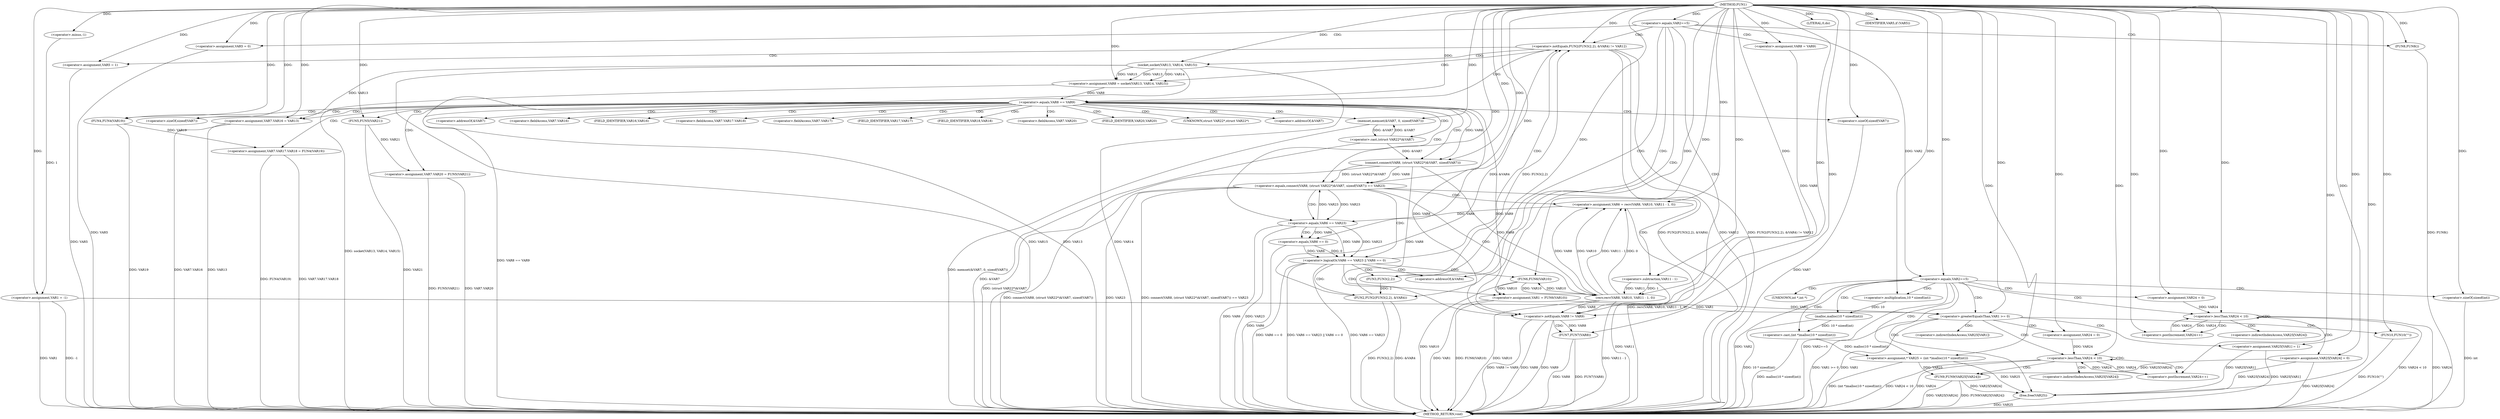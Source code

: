 digraph FUN1 {  
"1000100" [label = "(METHOD,FUN1)" ]
"1000288" [label = "(METHOD_RETURN,void)" ]
"1000103" [label = "(<operator>.assignment,VAR1 = -1)" ]
"1000105" [label = "(<operator>.minus,-1)" ]
"1000108" [label = "(<operator>.equals,VAR2==5)" ]
"1000115" [label = "(<operator>.assignment,VAR5 = 0)" ]
"1000121" [label = "(<operator>.assignment,VAR8 = VAR9)" ]
"1000128" [label = "(<operator>.notEquals,FUN2(FUN3(2,2), &VAR4) != VAR12)" ]
"1000129" [label = "(FUN2,FUN2(FUN3(2,2), &VAR4))" ]
"1000130" [label = "(FUN3,FUN3(2,2))" ]
"1000138" [label = "(<operator>.assignment,VAR5 = 1)" ]
"1000141" [label = "(<operator>.assignment,VAR8 = socket(VAR13, VAR14, VAR15))" ]
"1000143" [label = "(socket,socket(VAR13, VAR14, VAR15))" ]
"1000148" [label = "(<operator>.equals,VAR8 == VAR9)" ]
"1000153" [label = "(memset,memset(&VAR7, 0, sizeof(VAR7)))" ]
"1000157" [label = "(<operator>.sizeOf,sizeof(VAR7))" ]
"1000159" [label = "(<operator>.assignment,VAR7.VAR16 = VAR13)" ]
"1000164" [label = "(<operator>.assignment,VAR7.VAR17.VAR18 = FUN4(VAR19))" ]
"1000170" [label = "(FUN4,FUN4(VAR19))" ]
"1000172" [label = "(<operator>.assignment,VAR7.VAR20 = FUN5(VAR21))" ]
"1000176" [label = "(FUN5,FUN5(VAR21))" ]
"1000179" [label = "(<operator>.equals,connect(VAR8, (struct VAR22*)&VAR7, sizeof(VAR7)) == VAR23)" ]
"1000180" [label = "(connect,connect(VAR8, (struct VAR22*)&VAR7, sizeof(VAR7)))" ]
"1000182" [label = "(<operator>.cast,(struct VAR22*)&VAR7)" ]
"1000186" [label = "(<operator>.sizeOf,sizeof(VAR7))" ]
"1000191" [label = "(<operator>.assignment,VAR6 = recv(VAR8, VAR10, VAR11 - 1, 0))" ]
"1000193" [label = "(recv,recv(VAR8, VAR10, VAR11 - 1, 0))" ]
"1000196" [label = "(<operator>.subtraction,VAR11 - 1)" ]
"1000201" [label = "(<operator>.logicalOr,VAR6 == VAR23 || VAR6 == 0)" ]
"1000202" [label = "(<operator>.equals,VAR6 == VAR23)" ]
"1000205" [label = "(<operator>.equals,VAR6 == 0)" ]
"1000210" [label = "(<operator>.assignment,VAR1 = FUN6(VAR10))" ]
"1000212" [label = "(FUN6,FUN6(VAR10))" ]
"1000214" [label = "(LITERAL,0,do)" ]
"1000216" [label = "(<operator>.notEquals,VAR8 != VAR9)" ]
"1000220" [label = "(FUN7,FUN7(VAR8))" ]
"1000223" [label = "(IDENTIFIER,VAR5,if (VAR5))" ]
"1000225" [label = "(FUN8,FUN8())" ]
"1000227" [label = "(<operator>.equals,VAR2==5)" ]
"1000234" [label = "(<operator>.assignment,* VAR25 = (int *)malloc(10 * sizeof(int)))" ]
"1000236" [label = "(<operator>.cast,(int *)malloc(10 * sizeof(int)))" ]
"1000238" [label = "(malloc,malloc(10 * sizeof(int)))" ]
"1000239" [label = "(<operator>.multiplication,10 * sizeof(int))" ]
"1000241" [label = "(<operator>.sizeOf,sizeof(int))" ]
"1000244" [label = "(<operator>.assignment,VAR24 = 0)" ]
"1000247" [label = "(<operator>.lessThan,VAR24 < 10)" ]
"1000250" [label = "(<operator>.postIncrement,VAR24++)" ]
"1000253" [label = "(<operator>.assignment,VAR25[VAR24] = 0)" ]
"1000259" [label = "(<operator>.greaterEqualsThan,VAR1 >= 0)" ]
"1000263" [label = "(<operator>.assignment,VAR25[VAR1] = 1)" ]
"1000269" [label = "(<operator>.assignment,VAR24 = 0)" ]
"1000272" [label = "(<operator>.lessThan,VAR24 < 10)" ]
"1000275" [label = "(<operator>.postIncrement,VAR24++)" ]
"1000278" [label = "(FUN9,FUN9(VAR25[VAR24]))" ]
"1000284" [label = "(FUN10,FUN10(\"\"))" ]
"1000286" [label = "(free,free(VAR25))" ]
"1000133" [label = "(<operator>.addressOf,&VAR4)" ]
"1000154" [label = "(<operator>.addressOf,&VAR7)" ]
"1000160" [label = "(<operator>.fieldAccess,VAR7.VAR16)" ]
"1000162" [label = "(FIELD_IDENTIFIER,VAR16,VAR16)" ]
"1000165" [label = "(<operator>.fieldAccess,VAR7.VAR17.VAR18)" ]
"1000166" [label = "(<operator>.fieldAccess,VAR7.VAR17)" ]
"1000168" [label = "(FIELD_IDENTIFIER,VAR17,VAR17)" ]
"1000169" [label = "(FIELD_IDENTIFIER,VAR18,VAR18)" ]
"1000173" [label = "(<operator>.fieldAccess,VAR7.VAR20)" ]
"1000175" [label = "(FIELD_IDENTIFIER,VAR20,VAR20)" ]
"1000183" [label = "(UNKNOWN,struct VAR22*,struct VAR22*)" ]
"1000184" [label = "(<operator>.addressOf,&VAR7)" ]
"1000237" [label = "(UNKNOWN,int *,int *)" ]
"1000254" [label = "(<operator>.indirectIndexAccess,VAR25[VAR24])" ]
"1000264" [label = "(<operator>.indirectIndexAccess,VAR25[VAR1])" ]
"1000279" [label = "(<operator>.indirectIndexAccess,VAR25[VAR24])" ]
  "1000103" -> "1000288"  [ label = "DDG: -1"] 
  "1000153" -> "1000288"  [ label = "DDG: memset(&VAR7, 0, sizeof(VAR7))"] 
  "1000278" -> "1000288"  [ label = "DDG: FUN9(VAR25[VAR24])"] 
  "1000129" -> "1000288"  [ label = "DDG: &VAR4"] 
  "1000210" -> "1000288"  [ label = "DDG: FUN6(VAR10)"] 
  "1000201" -> "1000288"  [ label = "DDG: VAR6 == 0"] 
  "1000247" -> "1000288"  [ label = "DDG: VAR24 < 10"] 
  "1000180" -> "1000288"  [ label = "DDG: (struct VAR22*)&VAR7"] 
  "1000259" -> "1000288"  [ label = "DDG: VAR1 >= 0"] 
  "1000179" -> "1000288"  [ label = "DDG: VAR23"] 
  "1000247" -> "1000288"  [ label = "DDG: VAR24"] 
  "1000129" -> "1000288"  [ label = "DDG: FUN3(2,2)"] 
  "1000259" -> "1000288"  [ label = "DDG: VAR1"] 
  "1000186" -> "1000288"  [ label = "DDG: VAR7"] 
  "1000225" -> "1000288"  [ label = "DDG: FUN8()"] 
  "1000220" -> "1000288"  [ label = "DDG: VAR8"] 
  "1000201" -> "1000288"  [ label = "DDG: VAR6 == VAR23 || VAR6 == 0"] 
  "1000227" -> "1000288"  [ label = "DDG: VAR2==5"] 
  "1000284" -> "1000288"  [ label = "DDG: FUN10(\"\")"] 
  "1000234" -> "1000288"  [ label = "DDG: (int *)malloc(10 * sizeof(int))"] 
  "1000238" -> "1000288"  [ label = "DDG: 10 * sizeof(int)"] 
  "1000216" -> "1000288"  [ label = "DDG: VAR8 != VAR9"] 
  "1000286" -> "1000288"  [ label = "DDG: VAR25"] 
  "1000179" -> "1000288"  [ label = "DDG: connect(VAR8, (struct VAR22*)&VAR7, sizeof(VAR7)) == VAR23"] 
  "1000103" -> "1000288"  [ label = "DDG: VAR1"] 
  "1000216" -> "1000288"  [ label = "DDG: VAR8"] 
  "1000236" -> "1000288"  [ label = "DDG: malloc(10 * sizeof(int))"] 
  "1000159" -> "1000288"  [ label = "DDG: VAR7.VAR16"] 
  "1000227" -> "1000288"  [ label = "DDG: VAR2"] 
  "1000253" -> "1000288"  [ label = "DDG: VAR25[VAR24]"] 
  "1000205" -> "1000288"  [ label = "DDG: VAR6"] 
  "1000138" -> "1000288"  [ label = "DDG: VAR5"] 
  "1000193" -> "1000288"  [ label = "DDG: VAR10"] 
  "1000182" -> "1000288"  [ label = "DDG: &VAR7"] 
  "1000128" -> "1000288"  [ label = "DDG: FUN2(FUN3(2,2), &VAR4)"] 
  "1000143" -> "1000288"  [ label = "DDG: VAR13"] 
  "1000179" -> "1000288"  [ label = "DDG: connect(VAR8, (struct VAR22*)&VAR7, sizeof(VAR7))"] 
  "1000263" -> "1000288"  [ label = "DDG: VAR25[VAR1]"] 
  "1000216" -> "1000288"  [ label = "DDG: VAR9"] 
  "1000202" -> "1000288"  [ label = "DDG: VAR6"] 
  "1000148" -> "1000288"  [ label = "DDG: VAR8 == VAR9"] 
  "1000172" -> "1000288"  [ label = "DDG: FUN5(VAR21)"] 
  "1000196" -> "1000288"  [ label = "DDG: VAR11"] 
  "1000272" -> "1000288"  [ label = "DDG: VAR24"] 
  "1000212" -> "1000288"  [ label = "DDG: VAR10"] 
  "1000128" -> "1000288"  [ label = "DDG: VAR12"] 
  "1000191" -> "1000288"  [ label = "DDG: recv(VAR8, VAR10, VAR11 - 1, 0)"] 
  "1000210" -> "1000288"  [ label = "DDG: VAR1"] 
  "1000172" -> "1000288"  [ label = "DDG: VAR7.VAR20"] 
  "1000141" -> "1000288"  [ label = "DDG: socket(VAR13, VAR14, VAR15)"] 
  "1000241" -> "1000288"  [ label = "DDG: int"] 
  "1000143" -> "1000288"  [ label = "DDG: VAR14"] 
  "1000220" -> "1000288"  [ label = "DDG: FUN7(VAR8)"] 
  "1000170" -> "1000288"  [ label = "DDG: VAR19"] 
  "1000176" -> "1000288"  [ label = "DDG: VAR21"] 
  "1000164" -> "1000288"  [ label = "DDG: FUN4(VAR19)"] 
  "1000128" -> "1000288"  [ label = "DDG: FUN2(FUN3(2,2), &VAR4) != VAR12"] 
  "1000272" -> "1000288"  [ label = "DDG: VAR24 < 10"] 
  "1000159" -> "1000288"  [ label = "DDG: VAR13"] 
  "1000193" -> "1000288"  [ label = "DDG: VAR11 - 1"] 
  "1000143" -> "1000288"  [ label = "DDG: VAR15"] 
  "1000278" -> "1000288"  [ label = "DDG: VAR25[VAR24]"] 
  "1000115" -> "1000288"  [ label = "DDG: VAR5"] 
  "1000201" -> "1000288"  [ label = "DDG: VAR6 == VAR23"] 
  "1000202" -> "1000288"  [ label = "DDG: VAR23"] 
  "1000164" -> "1000288"  [ label = "DDG: VAR7.VAR17.VAR18"] 
  "1000105" -> "1000103"  [ label = "DDG: 1"] 
  "1000100" -> "1000103"  [ label = "DDG: "] 
  "1000100" -> "1000105"  [ label = "DDG: "] 
  "1000100" -> "1000108"  [ label = "DDG: "] 
  "1000100" -> "1000115"  [ label = "DDG: "] 
  "1000100" -> "1000121"  [ label = "DDG: "] 
  "1000129" -> "1000128"  [ label = "DDG: FUN3(2,2)"] 
  "1000129" -> "1000128"  [ label = "DDG: &VAR4"] 
  "1000130" -> "1000129"  [ label = "DDG: 2"] 
  "1000100" -> "1000130"  [ label = "DDG: "] 
  "1000100" -> "1000128"  [ label = "DDG: "] 
  "1000100" -> "1000138"  [ label = "DDG: "] 
  "1000143" -> "1000141"  [ label = "DDG: VAR13"] 
  "1000143" -> "1000141"  [ label = "DDG: VAR14"] 
  "1000143" -> "1000141"  [ label = "DDG: VAR15"] 
  "1000100" -> "1000141"  [ label = "DDG: "] 
  "1000100" -> "1000143"  [ label = "DDG: "] 
  "1000141" -> "1000148"  [ label = "DDG: VAR8"] 
  "1000100" -> "1000148"  [ label = "DDG: "] 
  "1000182" -> "1000153"  [ label = "DDG: &VAR7"] 
  "1000100" -> "1000153"  [ label = "DDG: "] 
  "1000100" -> "1000157"  [ label = "DDG: "] 
  "1000143" -> "1000159"  [ label = "DDG: VAR13"] 
  "1000100" -> "1000159"  [ label = "DDG: "] 
  "1000170" -> "1000164"  [ label = "DDG: VAR19"] 
  "1000100" -> "1000170"  [ label = "DDG: "] 
  "1000176" -> "1000172"  [ label = "DDG: VAR21"] 
  "1000100" -> "1000176"  [ label = "DDG: "] 
  "1000180" -> "1000179"  [ label = "DDG: VAR8"] 
  "1000180" -> "1000179"  [ label = "DDG: (struct VAR22*)&VAR7"] 
  "1000148" -> "1000180"  [ label = "DDG: VAR8"] 
  "1000100" -> "1000180"  [ label = "DDG: "] 
  "1000182" -> "1000180"  [ label = "DDG: &VAR7"] 
  "1000153" -> "1000182"  [ label = "DDG: &VAR7"] 
  "1000100" -> "1000186"  [ label = "DDG: "] 
  "1000202" -> "1000179"  [ label = "DDG: VAR23"] 
  "1000100" -> "1000179"  [ label = "DDG: "] 
  "1000193" -> "1000191"  [ label = "DDG: VAR8"] 
  "1000193" -> "1000191"  [ label = "DDG: VAR10"] 
  "1000193" -> "1000191"  [ label = "DDG: VAR11 - 1"] 
  "1000193" -> "1000191"  [ label = "DDG: 0"] 
  "1000100" -> "1000191"  [ label = "DDG: "] 
  "1000180" -> "1000193"  [ label = "DDG: VAR8"] 
  "1000100" -> "1000193"  [ label = "DDG: "] 
  "1000212" -> "1000193"  [ label = "DDG: VAR10"] 
  "1000196" -> "1000193"  [ label = "DDG: VAR11"] 
  "1000196" -> "1000193"  [ label = "DDG: 1"] 
  "1000100" -> "1000196"  [ label = "DDG: "] 
  "1000202" -> "1000201"  [ label = "DDG: VAR6"] 
  "1000202" -> "1000201"  [ label = "DDG: VAR23"] 
  "1000191" -> "1000202"  [ label = "DDG: VAR6"] 
  "1000100" -> "1000202"  [ label = "DDG: "] 
  "1000179" -> "1000202"  [ label = "DDG: VAR23"] 
  "1000205" -> "1000201"  [ label = "DDG: VAR6"] 
  "1000205" -> "1000201"  [ label = "DDG: 0"] 
  "1000202" -> "1000205"  [ label = "DDG: VAR6"] 
  "1000100" -> "1000205"  [ label = "DDG: "] 
  "1000212" -> "1000210"  [ label = "DDG: VAR10"] 
  "1000100" -> "1000210"  [ label = "DDG: "] 
  "1000193" -> "1000212"  [ label = "DDG: VAR10"] 
  "1000100" -> "1000212"  [ label = "DDG: "] 
  "1000100" -> "1000214"  [ label = "DDG: "] 
  "1000193" -> "1000216"  [ label = "DDG: VAR8"] 
  "1000180" -> "1000216"  [ label = "DDG: VAR8"] 
  "1000148" -> "1000216"  [ label = "DDG: VAR8"] 
  "1000121" -> "1000216"  [ label = "DDG: VAR8"] 
  "1000100" -> "1000216"  [ label = "DDG: "] 
  "1000148" -> "1000216"  [ label = "DDG: VAR9"] 
  "1000216" -> "1000220"  [ label = "DDG: VAR8"] 
  "1000100" -> "1000220"  [ label = "DDG: "] 
  "1000100" -> "1000223"  [ label = "DDG: "] 
  "1000100" -> "1000225"  [ label = "DDG: "] 
  "1000108" -> "1000227"  [ label = "DDG: VAR2"] 
  "1000100" -> "1000227"  [ label = "DDG: "] 
  "1000236" -> "1000234"  [ label = "DDG: malloc(10 * sizeof(int))"] 
  "1000100" -> "1000234"  [ label = "DDG: "] 
  "1000238" -> "1000236"  [ label = "DDG: 10 * sizeof(int)"] 
  "1000239" -> "1000238"  [ label = "DDG: 10"] 
  "1000100" -> "1000239"  [ label = "DDG: "] 
  "1000100" -> "1000241"  [ label = "DDG: "] 
  "1000100" -> "1000244"  [ label = "DDG: "] 
  "1000250" -> "1000247"  [ label = "DDG: VAR24"] 
  "1000244" -> "1000247"  [ label = "DDG: VAR24"] 
  "1000100" -> "1000247"  [ label = "DDG: "] 
  "1000247" -> "1000250"  [ label = "DDG: VAR24"] 
  "1000100" -> "1000250"  [ label = "DDG: "] 
  "1000100" -> "1000253"  [ label = "DDG: "] 
  "1000103" -> "1000259"  [ label = "DDG: VAR1"] 
  "1000210" -> "1000259"  [ label = "DDG: VAR1"] 
  "1000100" -> "1000259"  [ label = "DDG: "] 
  "1000100" -> "1000263"  [ label = "DDG: "] 
  "1000100" -> "1000269"  [ label = "DDG: "] 
  "1000275" -> "1000272"  [ label = "DDG: VAR24"] 
  "1000269" -> "1000272"  [ label = "DDG: VAR24"] 
  "1000100" -> "1000272"  [ label = "DDG: "] 
  "1000272" -> "1000275"  [ label = "DDG: VAR24"] 
  "1000100" -> "1000275"  [ label = "DDG: "] 
  "1000234" -> "1000278"  [ label = "DDG: VAR25"] 
  "1000253" -> "1000278"  [ label = "DDG: VAR25[VAR24]"] 
  "1000100" -> "1000284"  [ label = "DDG: "] 
  "1000234" -> "1000286"  [ label = "DDG: VAR25"] 
  "1000253" -> "1000286"  [ label = "DDG: VAR25[VAR24]"] 
  "1000263" -> "1000286"  [ label = "DDG: VAR25[VAR1]"] 
  "1000278" -> "1000286"  [ label = "DDG: VAR25[VAR24]"] 
  "1000100" -> "1000286"  [ label = "DDG: "] 
  "1000108" -> "1000128"  [ label = "CDG: "] 
  "1000108" -> "1000133"  [ label = "CDG: "] 
  "1000108" -> "1000216"  [ label = "CDG: "] 
  "1000108" -> "1000130"  [ label = "CDG: "] 
  "1000108" -> "1000121"  [ label = "CDG: "] 
  "1000108" -> "1000129"  [ label = "CDG: "] 
  "1000108" -> "1000115"  [ label = "CDG: "] 
  "1000108" -> "1000225"  [ label = "CDG: "] 
  "1000128" -> "1000141"  [ label = "CDG: "] 
  "1000128" -> "1000148"  [ label = "CDG: "] 
  "1000128" -> "1000138"  [ label = "CDG: "] 
  "1000128" -> "1000143"  [ label = "CDG: "] 
  "1000148" -> "1000164"  [ label = "CDG: "] 
  "1000148" -> "1000182"  [ label = "CDG: "] 
  "1000148" -> "1000166"  [ label = "CDG: "] 
  "1000148" -> "1000180"  [ label = "CDG: "] 
  "1000148" -> "1000183"  [ label = "CDG: "] 
  "1000148" -> "1000165"  [ label = "CDG: "] 
  "1000148" -> "1000157"  [ label = "CDG: "] 
  "1000148" -> "1000175"  [ label = "CDG: "] 
  "1000148" -> "1000154"  [ label = "CDG: "] 
  "1000148" -> "1000160"  [ label = "CDG: "] 
  "1000148" -> "1000179"  [ label = "CDG: "] 
  "1000148" -> "1000176"  [ label = "CDG: "] 
  "1000148" -> "1000153"  [ label = "CDG: "] 
  "1000148" -> "1000186"  [ label = "CDG: "] 
  "1000148" -> "1000172"  [ label = "CDG: "] 
  "1000148" -> "1000169"  [ label = "CDG: "] 
  "1000148" -> "1000168"  [ label = "CDG: "] 
  "1000148" -> "1000159"  [ label = "CDG: "] 
  "1000148" -> "1000173"  [ label = "CDG: "] 
  "1000148" -> "1000170"  [ label = "CDG: "] 
  "1000148" -> "1000184"  [ label = "CDG: "] 
  "1000148" -> "1000162"  [ label = "CDG: "] 
  "1000179" -> "1000191"  [ label = "CDG: "] 
  "1000179" -> "1000201"  [ label = "CDG: "] 
  "1000179" -> "1000196"  [ label = "CDG: "] 
  "1000179" -> "1000202"  [ label = "CDG: "] 
  "1000179" -> "1000193"  [ label = "CDG: "] 
  "1000201" -> "1000210"  [ label = "CDG: "] 
  "1000201" -> "1000212"  [ label = "CDG: "] 
  "1000201" -> "1000128"  [ label = "CDG: "] 
  "1000201" -> "1000133"  [ label = "CDG: "] 
  "1000201" -> "1000130"  [ label = "CDG: "] 
  "1000201" -> "1000129"  [ label = "CDG: "] 
  "1000202" -> "1000205"  [ label = "CDG: "] 
  "1000216" -> "1000220"  [ label = "CDG: "] 
  "1000227" -> "1000238"  [ label = "CDG: "] 
  "1000227" -> "1000244"  [ label = "CDG: "] 
  "1000227" -> "1000259"  [ label = "CDG: "] 
  "1000227" -> "1000236"  [ label = "CDG: "] 
  "1000227" -> "1000247"  [ label = "CDG: "] 
  "1000227" -> "1000286"  [ label = "CDG: "] 
  "1000227" -> "1000239"  [ label = "CDG: "] 
  "1000227" -> "1000234"  [ label = "CDG: "] 
  "1000227" -> "1000237"  [ label = "CDG: "] 
  "1000227" -> "1000241"  [ label = "CDG: "] 
  "1000247" -> "1000254"  [ label = "CDG: "] 
  "1000247" -> "1000250"  [ label = "CDG: "] 
  "1000247" -> "1000247"  [ label = "CDG: "] 
  "1000247" -> "1000253"  [ label = "CDG: "] 
  "1000259" -> "1000269"  [ label = "CDG: "] 
  "1000259" -> "1000284"  [ label = "CDG: "] 
  "1000259" -> "1000263"  [ label = "CDG: "] 
  "1000259" -> "1000272"  [ label = "CDG: "] 
  "1000259" -> "1000264"  [ label = "CDG: "] 
  "1000272" -> "1000279"  [ label = "CDG: "] 
  "1000272" -> "1000272"  [ label = "CDG: "] 
  "1000272" -> "1000278"  [ label = "CDG: "] 
  "1000272" -> "1000275"  [ label = "CDG: "] 
}
